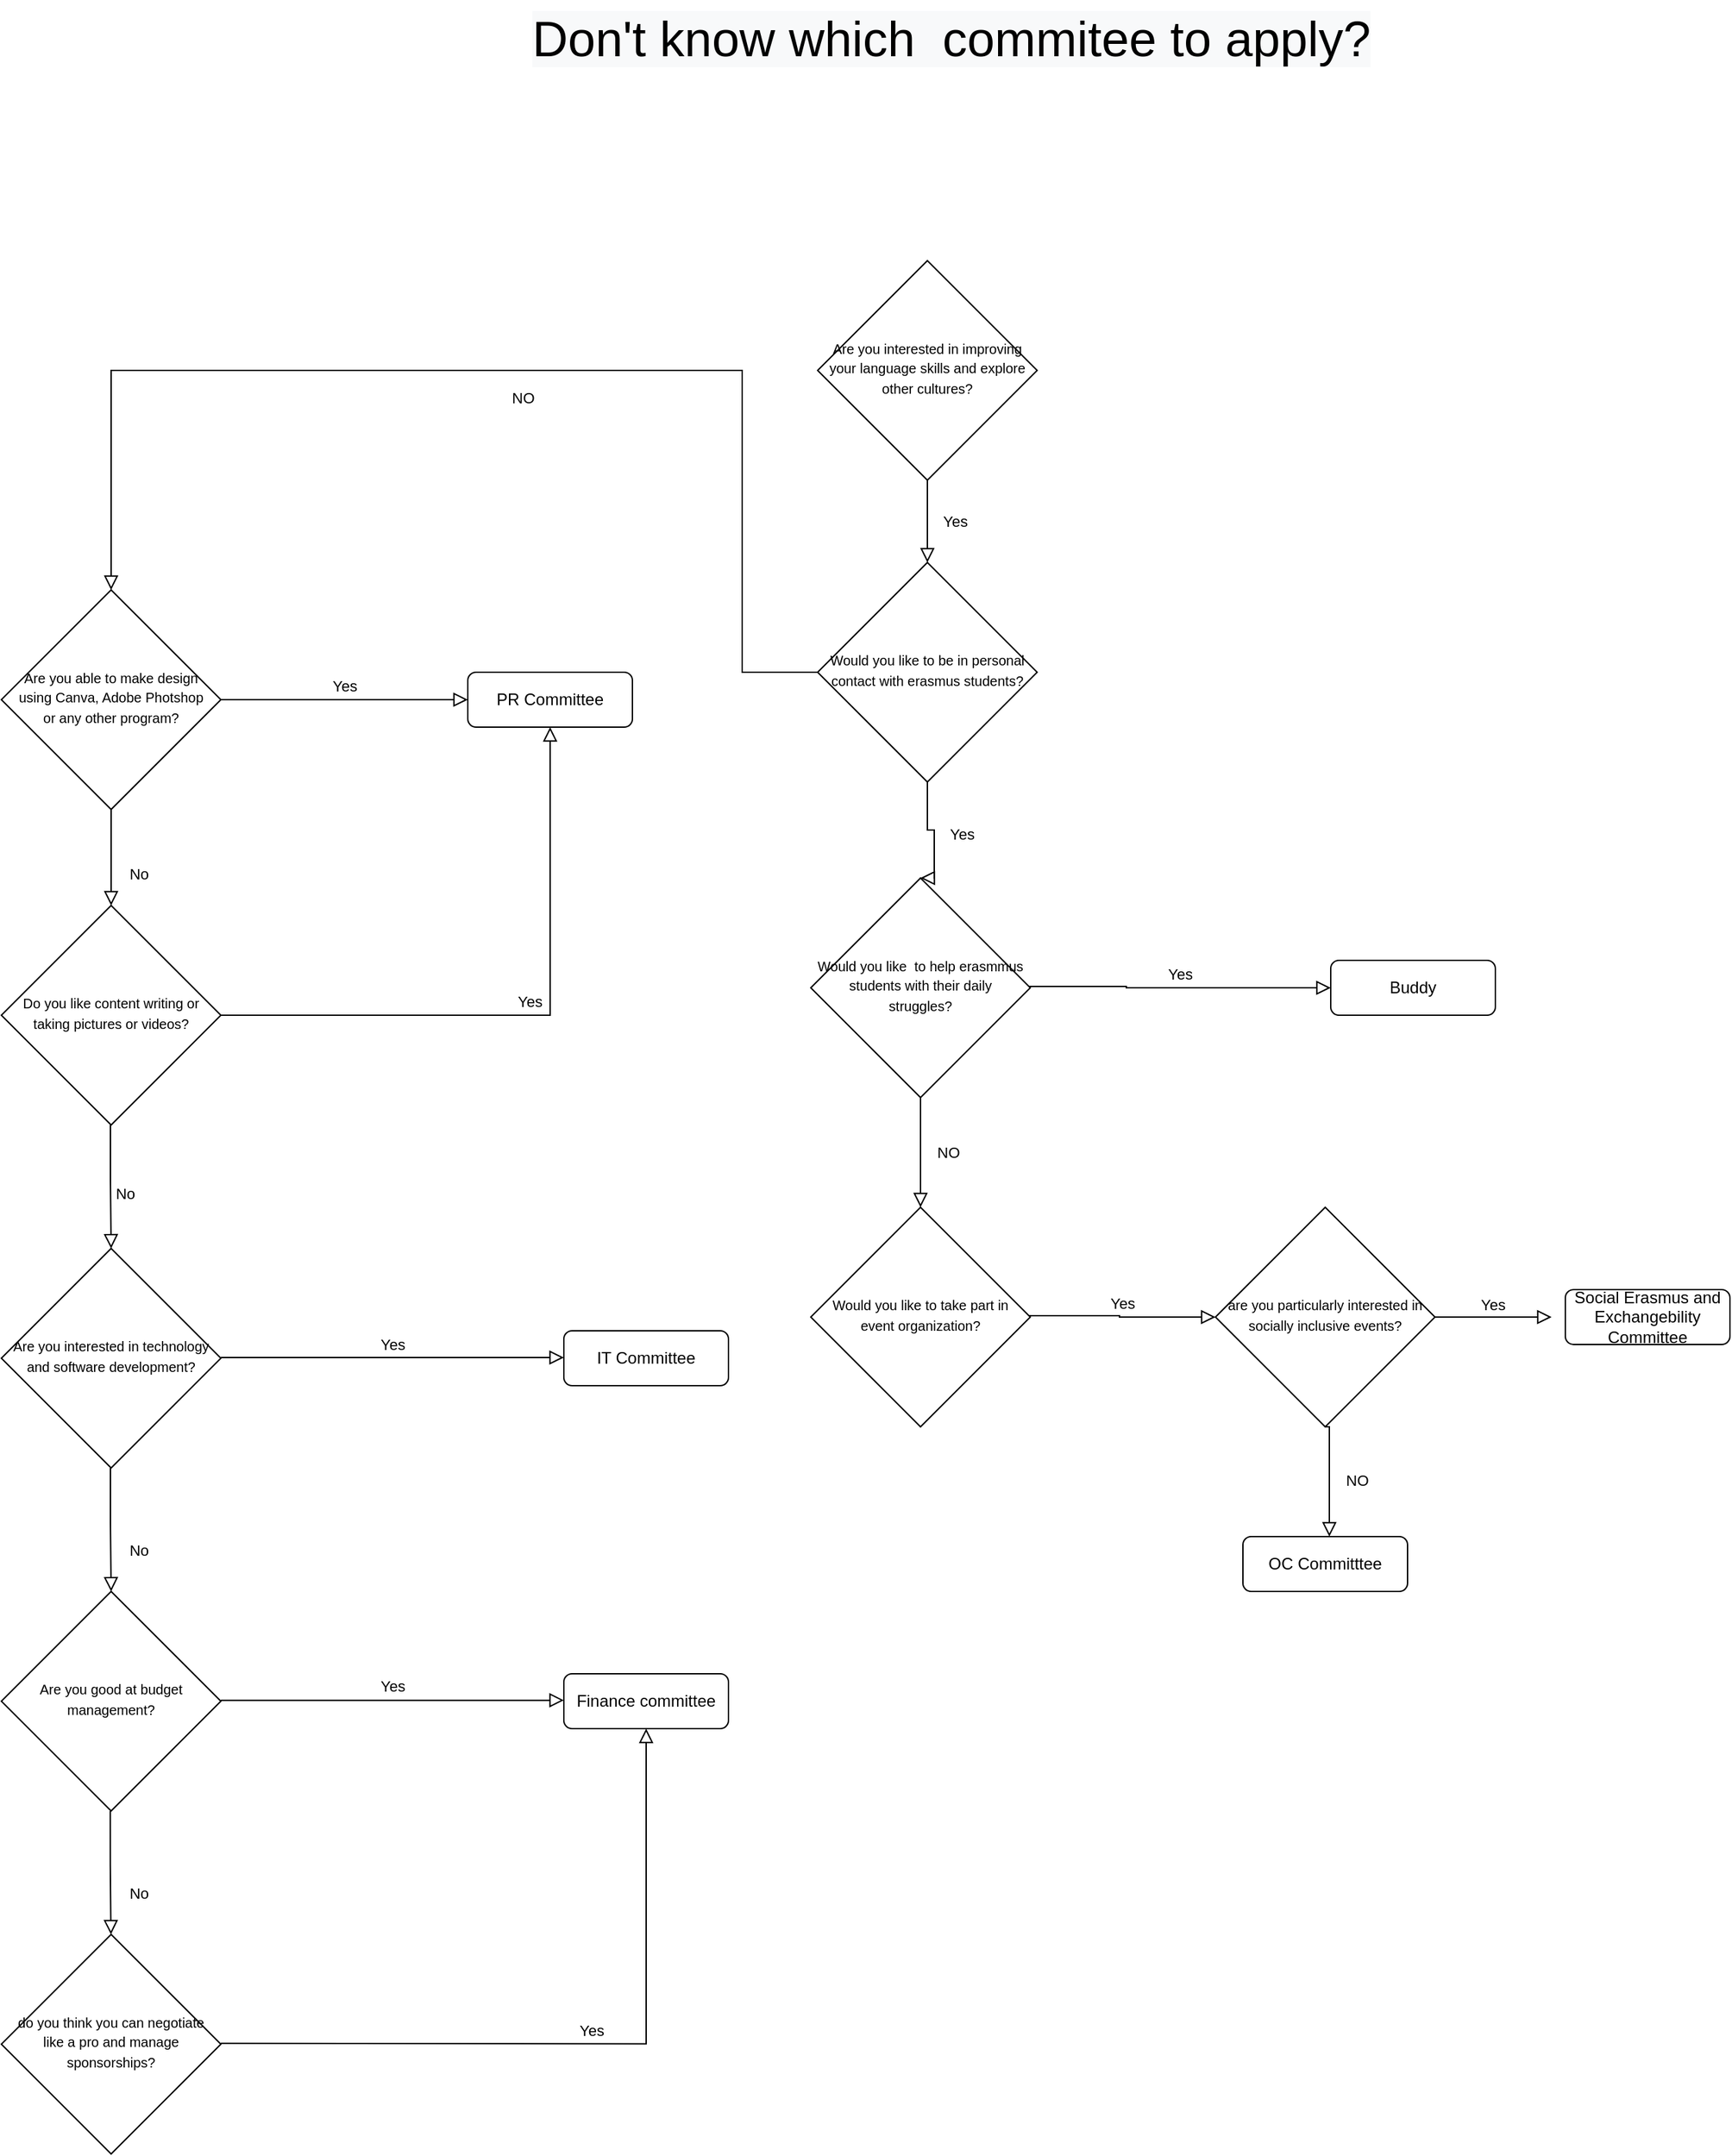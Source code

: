 <mxfile version="16.5.4" type="github">
  <diagram id="C5RBs43oDa-KdzZeNtuy" name="Page-1">
    <mxGraphModel dx="1093" dy="1403" grid="1" gridSize="10" guides="1" tooltips="1" connect="1" arrows="1" fold="1" page="1" pageScale="1" pageWidth="1169" pageHeight="827" math="0" shadow="0">
      <root>
        <mxCell id="WIyWlLk6GJQsqaUBKTNV-0" />
        <mxCell id="WIyWlLk6GJQsqaUBKTNV-1" parent="WIyWlLk6GJQsqaUBKTNV-0" />
        <mxCell id="WIyWlLk6GJQsqaUBKTNV-4" value="NO" style="rounded=0;html=1;jettySize=auto;orthogonalLoop=1;fontSize=11;endArrow=block;endFill=0;endSize=8;strokeWidth=1;shadow=0;labelBackgroundColor=none;edgeStyle=orthogonalEdgeStyle;exitX=0;exitY=0.5;exitDx=0;exitDy=0;" parent="WIyWlLk6GJQsqaUBKTNV-1" source="WU4RE_nsY_l5Y8fbrWpe-24" target="WIyWlLk6GJQsqaUBKTNV-10" edge="1">
          <mxGeometry x="-0.028" y="20" relative="1" as="geometry">
            <mxPoint as="offset" />
            <mxPoint x="430" y="110" as="sourcePoint" />
            <Array as="points">
              <mxPoint x="740" y="360" />
              <mxPoint x="740" y="140" />
              <mxPoint x="280" y="140" />
            </Array>
          </mxGeometry>
        </mxCell>
        <mxCell id="WIyWlLk6GJQsqaUBKTNV-8" value="No" style="rounded=0;html=1;jettySize=auto;orthogonalLoop=1;fontSize=11;endArrow=block;endFill=0;endSize=8;strokeWidth=1;shadow=0;labelBackgroundColor=none;edgeStyle=orthogonalEdgeStyle;entryX=0.5;entryY=0;entryDx=0;entryDy=0;" parent="WIyWlLk6GJQsqaUBKTNV-1" source="WIyWlLk6GJQsqaUBKTNV-10" target="WU4RE_nsY_l5Y8fbrWpe-1" edge="1">
          <mxGeometry x="0.333" y="20" relative="1" as="geometry">
            <mxPoint as="offset" />
            <mxPoint x="190" y="590" as="targetPoint" />
          </mxGeometry>
        </mxCell>
        <mxCell id="WIyWlLk6GJQsqaUBKTNV-9" value="Yes" style="edgeStyle=orthogonalEdgeStyle;rounded=0;html=1;jettySize=auto;orthogonalLoop=1;fontSize=11;endArrow=block;endFill=0;endSize=8;strokeWidth=1;shadow=0;labelBackgroundColor=none;" parent="WIyWlLk6GJQsqaUBKTNV-1" source="WIyWlLk6GJQsqaUBKTNV-10" target="WIyWlLk6GJQsqaUBKTNV-12" edge="1">
          <mxGeometry y="10" relative="1" as="geometry">
            <mxPoint as="offset" />
          </mxGeometry>
        </mxCell>
        <mxCell id="WIyWlLk6GJQsqaUBKTNV-10" value="&lt;font style=&quot;font-size: 10px&quot;&gt;Are you able to make design using Canva, Adobe Photshop &lt;br&gt;or any other program?&lt;/font&gt;" style="rhombus;whiteSpace=wrap;html=1;shadow=0;fontFamily=Helvetica;fontSize=12;align=center;strokeWidth=1;spacing=6;spacingTop=-4;" parent="WIyWlLk6GJQsqaUBKTNV-1" vertex="1">
          <mxGeometry x="200" y="300" width="160" height="160" as="geometry" />
        </mxCell>
        <mxCell id="WIyWlLk6GJQsqaUBKTNV-12" value="PR Committee" style="rounded=1;whiteSpace=wrap;html=1;fontSize=12;glass=0;strokeWidth=1;shadow=0;" parent="WIyWlLk6GJQsqaUBKTNV-1" vertex="1">
          <mxGeometry x="540" y="360" width="120" height="40" as="geometry" />
        </mxCell>
        <mxCell id="WU4RE_nsY_l5Y8fbrWpe-1" value="&lt;span style=&quot;font-size: 10px&quot;&gt;Do you like content writing or taking pictures or videos?&lt;/span&gt;" style="rhombus;whiteSpace=wrap;html=1;shadow=0;fontFamily=Helvetica;fontSize=12;align=center;strokeWidth=1;spacing=6;spacingTop=-4;" vertex="1" parent="WIyWlLk6GJQsqaUBKTNV-1">
          <mxGeometry x="200" y="530" width="160" height="160" as="geometry" />
        </mxCell>
        <mxCell id="WU4RE_nsY_l5Y8fbrWpe-2" value="Yes" style="edgeStyle=orthogonalEdgeStyle;rounded=0;html=1;jettySize=auto;orthogonalLoop=1;fontSize=11;endArrow=block;endFill=0;endSize=8;strokeWidth=1;shadow=0;labelBackgroundColor=none;entryX=0.5;entryY=1;entryDx=0;entryDy=0;" edge="1" parent="WIyWlLk6GJQsqaUBKTNV-1" target="WIyWlLk6GJQsqaUBKTNV-12">
          <mxGeometry y="10" relative="1" as="geometry">
            <mxPoint as="offset" />
            <mxPoint x="360" y="610" as="sourcePoint" />
            <mxPoint x="354" y="670" as="targetPoint" />
            <Array as="points">
              <mxPoint x="600" y="610" />
            </Array>
          </mxGeometry>
        </mxCell>
        <mxCell id="WU4RE_nsY_l5Y8fbrWpe-3" value="No" style="rounded=0;html=1;jettySize=auto;orthogonalLoop=1;fontSize=11;endArrow=block;endFill=0;endSize=8;strokeWidth=1;shadow=0;labelBackgroundColor=none;edgeStyle=orthogonalEdgeStyle;" edge="1" parent="WIyWlLk6GJQsqaUBKTNV-1">
          <mxGeometry x="0.113" y="10" relative="1" as="geometry">
            <mxPoint as="offset" />
            <mxPoint x="279.5" y="690" as="sourcePoint" />
            <mxPoint x="280" y="780" as="targetPoint" />
            <Array as="points">
              <mxPoint x="279.5" y="730" />
              <mxPoint x="279.5" y="730" />
            </Array>
          </mxGeometry>
        </mxCell>
        <mxCell id="WU4RE_nsY_l5Y8fbrWpe-8" value="&lt;span style=&quot;font-size: 10px&quot;&gt;Are you interested in technology and software development?&lt;/span&gt;" style="rhombus;whiteSpace=wrap;html=1;shadow=0;fontFamily=Helvetica;fontSize=12;align=center;strokeWidth=1;spacing=6;spacingTop=-4;" vertex="1" parent="WIyWlLk6GJQsqaUBKTNV-1">
          <mxGeometry x="200" y="780" width="160" height="160" as="geometry" />
        </mxCell>
        <mxCell id="WU4RE_nsY_l5Y8fbrWpe-10" value="Yes" style="edgeStyle=orthogonalEdgeStyle;rounded=0;html=1;jettySize=auto;orthogonalLoop=1;fontSize=11;endArrow=block;endFill=0;endSize=8;strokeWidth=1;shadow=0;labelBackgroundColor=none;" edge="1" parent="WIyWlLk6GJQsqaUBKTNV-1">
          <mxGeometry y="10" relative="1" as="geometry">
            <mxPoint as="offset" />
            <mxPoint x="360" y="859.5" as="sourcePoint" />
            <mxPoint x="610" y="859.5" as="targetPoint" />
          </mxGeometry>
        </mxCell>
        <mxCell id="WU4RE_nsY_l5Y8fbrWpe-11" value="IT Committee" style="rounded=1;whiteSpace=wrap;html=1;fontSize=12;glass=0;strokeWidth=1;shadow=0;" vertex="1" parent="WIyWlLk6GJQsqaUBKTNV-1">
          <mxGeometry x="610" y="840" width="120" height="40" as="geometry" />
        </mxCell>
        <mxCell id="WU4RE_nsY_l5Y8fbrWpe-12" value="No" style="rounded=0;html=1;jettySize=auto;orthogonalLoop=1;fontSize=11;endArrow=block;endFill=0;endSize=8;strokeWidth=1;shadow=0;labelBackgroundColor=none;edgeStyle=orthogonalEdgeStyle;" edge="1" parent="WIyWlLk6GJQsqaUBKTNV-1">
          <mxGeometry x="0.333" y="20" relative="1" as="geometry">
            <mxPoint as="offset" />
            <mxPoint x="279.5" y="940" as="sourcePoint" />
            <mxPoint x="280" y="1030" as="targetPoint" />
            <Array as="points">
              <mxPoint x="279.5" y="980" />
              <mxPoint x="279.5" y="980" />
            </Array>
          </mxGeometry>
        </mxCell>
        <mxCell id="WU4RE_nsY_l5Y8fbrWpe-14" value="&lt;span style=&quot;font-size: 10px&quot;&gt;Are you interested in improving your language skills and explore other cultures?&lt;/span&gt;" style="rhombus;whiteSpace=wrap;html=1;shadow=0;fontFamily=Helvetica;fontSize=12;align=center;strokeWidth=1;spacing=6;spacingTop=-4;" vertex="1" parent="WIyWlLk6GJQsqaUBKTNV-1">
          <mxGeometry x="795" y="60" width="160" height="160" as="geometry" />
        </mxCell>
        <mxCell id="WU4RE_nsY_l5Y8fbrWpe-15" value="&lt;span style=&quot;font-size: 10px&quot;&gt;Would you like&amp;nbsp; to help erasmmus students with their daily struggles?&lt;/span&gt;" style="rhombus;whiteSpace=wrap;html=1;shadow=0;fontFamily=Helvetica;fontSize=12;align=center;strokeWidth=1;spacing=6;spacingTop=-4;" vertex="1" parent="WIyWlLk6GJQsqaUBKTNV-1">
          <mxGeometry x="790" y="510" width="160" height="160" as="geometry" />
        </mxCell>
        <mxCell id="WU4RE_nsY_l5Y8fbrWpe-16" value="Yes" style="rounded=0;html=1;jettySize=auto;orthogonalLoop=1;fontSize=11;endArrow=block;endFill=0;endSize=8;strokeWidth=1;shadow=0;labelBackgroundColor=none;edgeStyle=orthogonalEdgeStyle;exitX=0.5;exitY=1;exitDx=0;exitDy=0;entryX=0.5;entryY=0;entryDx=0;entryDy=0;" edge="1" parent="WIyWlLk6GJQsqaUBKTNV-1" source="WU4RE_nsY_l5Y8fbrWpe-14" target="WU4RE_nsY_l5Y8fbrWpe-24">
          <mxGeometry y="20" relative="1" as="geometry">
            <mxPoint as="offset" />
            <mxPoint x="450" y="120" as="sourcePoint" />
            <mxPoint x="875" y="300" as="targetPoint" />
          </mxGeometry>
        </mxCell>
        <mxCell id="WU4RE_nsY_l5Y8fbrWpe-17" value="NO" style="rounded=0;html=1;jettySize=auto;orthogonalLoop=1;fontSize=11;endArrow=block;endFill=0;endSize=8;strokeWidth=1;shadow=0;labelBackgroundColor=none;edgeStyle=orthogonalEdgeStyle;entryX=0.5;entryY=0;entryDx=0;entryDy=0;exitX=0.5;exitY=1;exitDx=0;exitDy=0;" edge="1" parent="WIyWlLk6GJQsqaUBKTNV-1" source="WU4RE_nsY_l5Y8fbrWpe-15" target="WU4RE_nsY_l5Y8fbrWpe-18">
          <mxGeometry y="20" relative="1" as="geometry">
            <mxPoint as="offset" />
            <mxPoint x="960" y="670" as="sourcePoint" />
            <mxPoint x="900" y="750" as="targetPoint" />
            <Array as="points">
              <mxPoint x="870" y="690" />
              <mxPoint x="870" y="690" />
            </Array>
          </mxGeometry>
        </mxCell>
        <mxCell id="WU4RE_nsY_l5Y8fbrWpe-18" value="&lt;span style=&quot;font-size: 10px&quot;&gt;Would you like to take part in event organization?&lt;/span&gt;" style="rhombus;whiteSpace=wrap;html=1;shadow=0;fontFamily=Helvetica;fontSize=12;align=center;strokeWidth=1;spacing=6;spacingTop=-4;" vertex="1" parent="WIyWlLk6GJQsqaUBKTNV-1">
          <mxGeometry x="790" y="750" width="160" height="160" as="geometry" />
        </mxCell>
        <mxCell id="WU4RE_nsY_l5Y8fbrWpe-20" value="Yes" style="edgeStyle=orthogonalEdgeStyle;rounded=0;html=1;jettySize=auto;orthogonalLoop=1;fontSize=11;endArrow=block;endFill=0;endSize=8;strokeWidth=1;shadow=0;labelBackgroundColor=none;entryX=0;entryY=0.5;entryDx=0;entryDy=0;" edge="1" parent="WIyWlLk6GJQsqaUBKTNV-1" source="WU4RE_nsY_l5Y8fbrWpe-15" target="WU4RE_nsY_l5Y8fbrWpe-21">
          <mxGeometry y="10" relative="1" as="geometry">
            <mxPoint as="offset" />
            <mxPoint x="955" y="589.39" as="sourcePoint" />
            <mxPoint x="1085" y="589.87" as="targetPoint" />
            <Array as="points">
              <mxPoint x="1020" y="589" />
            </Array>
          </mxGeometry>
        </mxCell>
        <mxCell id="WU4RE_nsY_l5Y8fbrWpe-21" value="Buddy" style="rounded=1;whiteSpace=wrap;html=1;fontSize=12;glass=0;strokeWidth=1;shadow=0;" vertex="1" parent="WIyWlLk6GJQsqaUBKTNV-1">
          <mxGeometry x="1169" y="570" width="120" height="40" as="geometry" />
        </mxCell>
        <mxCell id="WU4RE_nsY_l5Y8fbrWpe-22" value="Yes" style="edgeStyle=orthogonalEdgeStyle;rounded=0;html=1;jettySize=auto;orthogonalLoop=1;fontSize=11;endArrow=block;endFill=0;endSize=8;strokeWidth=1;shadow=0;labelBackgroundColor=none;entryX=0;entryY=0.5;entryDx=0;entryDy=0;" edge="1" parent="WIyWlLk6GJQsqaUBKTNV-1" source="WU4RE_nsY_l5Y8fbrWpe-18" target="WU4RE_nsY_l5Y8fbrWpe-33">
          <mxGeometry y="10" relative="1" as="geometry">
            <mxPoint as="offset" />
            <mxPoint x="950" y="829.33" as="sourcePoint" />
            <mxPoint x="1090" y="830" as="targetPoint" />
            <Array as="points">
              <mxPoint x="1015" y="829" />
              <mxPoint x="1015" y="830" />
            </Array>
          </mxGeometry>
        </mxCell>
        <mxCell id="WU4RE_nsY_l5Y8fbrWpe-23" value="OC Committtee" style="rounded=1;whiteSpace=wrap;html=1;fontSize=12;glass=0;strokeWidth=1;shadow=0;" vertex="1" parent="WIyWlLk6GJQsqaUBKTNV-1">
          <mxGeometry x="1105" y="990" width="120" height="40" as="geometry" />
        </mxCell>
        <mxCell id="WU4RE_nsY_l5Y8fbrWpe-24" value="&lt;span style=&quot;font-size: 10px&quot;&gt;Would you like to be in personal contact with erasmus students?&lt;/span&gt;" style="rhombus;whiteSpace=wrap;html=1;shadow=0;fontFamily=Helvetica;fontSize=12;align=center;strokeWidth=1;spacing=6;spacingTop=-4;" vertex="1" parent="WIyWlLk6GJQsqaUBKTNV-1">
          <mxGeometry x="795" y="280" width="160" height="160" as="geometry" />
        </mxCell>
        <mxCell id="WU4RE_nsY_l5Y8fbrWpe-25" value="Yes" style="rounded=0;html=1;jettySize=auto;orthogonalLoop=1;fontSize=11;endArrow=block;endFill=0;endSize=8;strokeWidth=1;shadow=0;labelBackgroundColor=none;edgeStyle=orthogonalEdgeStyle;entryX=0.5;entryY=0;entryDx=0;entryDy=0;exitX=0.5;exitY=1;exitDx=0;exitDy=0;" edge="1" parent="WIyWlLk6GJQsqaUBKTNV-1" source="WU4RE_nsY_l5Y8fbrWpe-24" target="WU4RE_nsY_l5Y8fbrWpe-15">
          <mxGeometry y="20" relative="1" as="geometry">
            <mxPoint as="offset" />
            <mxPoint x="1070" y="420" as="sourcePoint" />
            <mxPoint x="955" y="490" as="targetPoint" />
            <Array as="points">
              <mxPoint x="875" y="475" />
              <mxPoint x="880" y="475" />
              <mxPoint x="880" y="510" />
            </Array>
          </mxGeometry>
        </mxCell>
        <mxCell id="WU4RE_nsY_l5Y8fbrWpe-26" value="&lt;span style=&quot;font-size: 10px&quot;&gt;Are you good at budget management?&lt;/span&gt;" style="rhombus;whiteSpace=wrap;html=1;shadow=0;fontFamily=Helvetica;fontSize=12;align=center;strokeWidth=1;spacing=6;spacingTop=-4;" vertex="1" parent="WIyWlLk6GJQsqaUBKTNV-1">
          <mxGeometry x="200" y="1030" width="160" height="160" as="geometry" />
        </mxCell>
        <mxCell id="WU4RE_nsY_l5Y8fbrWpe-27" value="Yes" style="edgeStyle=orthogonalEdgeStyle;rounded=0;html=1;jettySize=auto;orthogonalLoop=1;fontSize=11;endArrow=block;endFill=0;endSize=8;strokeWidth=1;shadow=0;labelBackgroundColor=none;" edge="1" parent="WIyWlLk6GJQsqaUBKTNV-1">
          <mxGeometry y="10" relative="1" as="geometry">
            <mxPoint as="offset" />
            <mxPoint x="360" y="1109.33" as="sourcePoint" />
            <mxPoint x="610" y="1109.33" as="targetPoint" />
          </mxGeometry>
        </mxCell>
        <mxCell id="WU4RE_nsY_l5Y8fbrWpe-28" value="Finance committee" style="rounded=1;whiteSpace=wrap;html=1;fontSize=12;glass=0;strokeWidth=1;shadow=0;" vertex="1" parent="WIyWlLk6GJQsqaUBKTNV-1">
          <mxGeometry x="610" y="1090" width="120" height="40" as="geometry" />
        </mxCell>
        <mxCell id="WU4RE_nsY_l5Y8fbrWpe-29" value="No" style="rounded=0;html=1;jettySize=auto;orthogonalLoop=1;fontSize=11;endArrow=block;endFill=0;endSize=8;strokeWidth=1;shadow=0;labelBackgroundColor=none;edgeStyle=orthogonalEdgeStyle;" edge="1" parent="WIyWlLk6GJQsqaUBKTNV-1">
          <mxGeometry x="0.333" y="20" relative="1" as="geometry">
            <mxPoint as="offset" />
            <mxPoint x="279.37" y="1190" as="sourcePoint" />
            <mxPoint x="279.87" y="1280" as="targetPoint" />
            <Array as="points">
              <mxPoint x="279.37" y="1230" />
              <mxPoint x="279.37" y="1230" />
            </Array>
          </mxGeometry>
        </mxCell>
        <mxCell id="WU4RE_nsY_l5Y8fbrWpe-30" value="&lt;span style=&quot;font-size: 10px&quot;&gt;do you think you can negotiate like a pro and manage sponsorships?&lt;/span&gt;" style="rhombus;whiteSpace=wrap;html=1;shadow=0;fontFamily=Helvetica;fontSize=12;align=center;strokeWidth=1;spacing=6;spacingTop=-4;" vertex="1" parent="WIyWlLk6GJQsqaUBKTNV-1">
          <mxGeometry x="200" y="1280" width="160" height="160" as="geometry" />
        </mxCell>
        <mxCell id="WU4RE_nsY_l5Y8fbrWpe-31" value="Yes" style="edgeStyle=orthogonalEdgeStyle;rounded=0;html=1;jettySize=auto;orthogonalLoop=1;fontSize=11;endArrow=block;endFill=0;endSize=8;strokeWidth=1;shadow=0;labelBackgroundColor=none;entryX=0.5;entryY=1;entryDx=0;entryDy=0;" edge="1" parent="WIyWlLk6GJQsqaUBKTNV-1" target="WU4RE_nsY_l5Y8fbrWpe-28">
          <mxGeometry y="10" relative="1" as="geometry">
            <mxPoint as="offset" />
            <mxPoint x="360" y="1359.33" as="sourcePoint" />
            <mxPoint x="610" y="1359.33" as="targetPoint" />
          </mxGeometry>
        </mxCell>
        <mxCell id="WU4RE_nsY_l5Y8fbrWpe-32" value="&lt;span style=&quot;color: rgb(0, 0, 0); font-family: helvetica; font-size: 36px; font-style: normal; font-weight: 400; letter-spacing: normal; text-align: center; text-indent: 0px; text-transform: none; word-spacing: 0px; background-color: rgb(248, 249, 250); display: inline; float: none;&quot;&gt;Don&#39;t know which&amp;nbsp; commitee to apply?&lt;/span&gt;" style="text;whiteSpace=wrap;html=1;fontSize=36;" vertex="1" parent="WIyWlLk6GJQsqaUBKTNV-1">
          <mxGeometry x="585" y="-130" width="640" height="100" as="geometry" />
        </mxCell>
        <mxCell id="WU4RE_nsY_l5Y8fbrWpe-33" value="&lt;span style=&quot;font-size: 10px&quot;&gt;are you particularly interested in socially inclusive events?&lt;/span&gt;" style="rhombus;whiteSpace=wrap;html=1;shadow=0;fontFamily=Helvetica;fontSize=12;align=center;strokeWidth=1;spacing=6;spacingTop=-4;" vertex="1" parent="WIyWlLk6GJQsqaUBKTNV-1">
          <mxGeometry x="1085" y="750" width="160" height="160" as="geometry" />
        </mxCell>
        <mxCell id="WU4RE_nsY_l5Y8fbrWpe-34" value="Yes" style="edgeStyle=orthogonalEdgeStyle;rounded=0;html=1;jettySize=auto;orthogonalLoop=1;fontSize=11;endArrow=block;endFill=0;endSize=8;strokeWidth=1;shadow=0;labelBackgroundColor=none;exitX=1;exitY=0.5;exitDx=0;exitDy=0;" edge="1" parent="WIyWlLk6GJQsqaUBKTNV-1" source="WU4RE_nsY_l5Y8fbrWpe-33">
          <mxGeometry y="10" relative="1" as="geometry">
            <mxPoint as="offset" />
            <mxPoint x="1329.0" y="829.47" as="sourcePoint" />
            <mxPoint x="1330" y="830" as="targetPoint" />
            <Array as="points" />
          </mxGeometry>
        </mxCell>
        <mxCell id="WU4RE_nsY_l5Y8fbrWpe-35" value="NO" style="rounded=0;html=1;jettySize=auto;orthogonalLoop=1;fontSize=11;endArrow=block;endFill=0;endSize=8;strokeWidth=1;shadow=0;labelBackgroundColor=none;edgeStyle=orthogonalEdgeStyle;entryX=0.5;entryY=0;entryDx=0;entryDy=0;exitX=0.5;exitY=1;exitDx=0;exitDy=0;" edge="1" parent="WIyWlLk6GJQsqaUBKTNV-1" source="WU4RE_nsY_l5Y8fbrWpe-33">
          <mxGeometry y="20" relative="1" as="geometry">
            <mxPoint as="offset" />
            <mxPoint x="1168" y="910" as="sourcePoint" />
            <mxPoint x="1168" y="990" as="targetPoint" />
            <Array as="points">
              <mxPoint x="1168" y="910" />
            </Array>
          </mxGeometry>
        </mxCell>
        <mxCell id="WU4RE_nsY_l5Y8fbrWpe-36" value="Social Erasmus and Exchangebility Committee" style="rounded=1;whiteSpace=wrap;html=1;fontSize=12;glass=0;strokeWidth=1;shadow=0;" vertex="1" parent="WIyWlLk6GJQsqaUBKTNV-1">
          <mxGeometry x="1340" y="810" width="120" height="40" as="geometry" />
        </mxCell>
      </root>
    </mxGraphModel>
  </diagram>
</mxfile>
